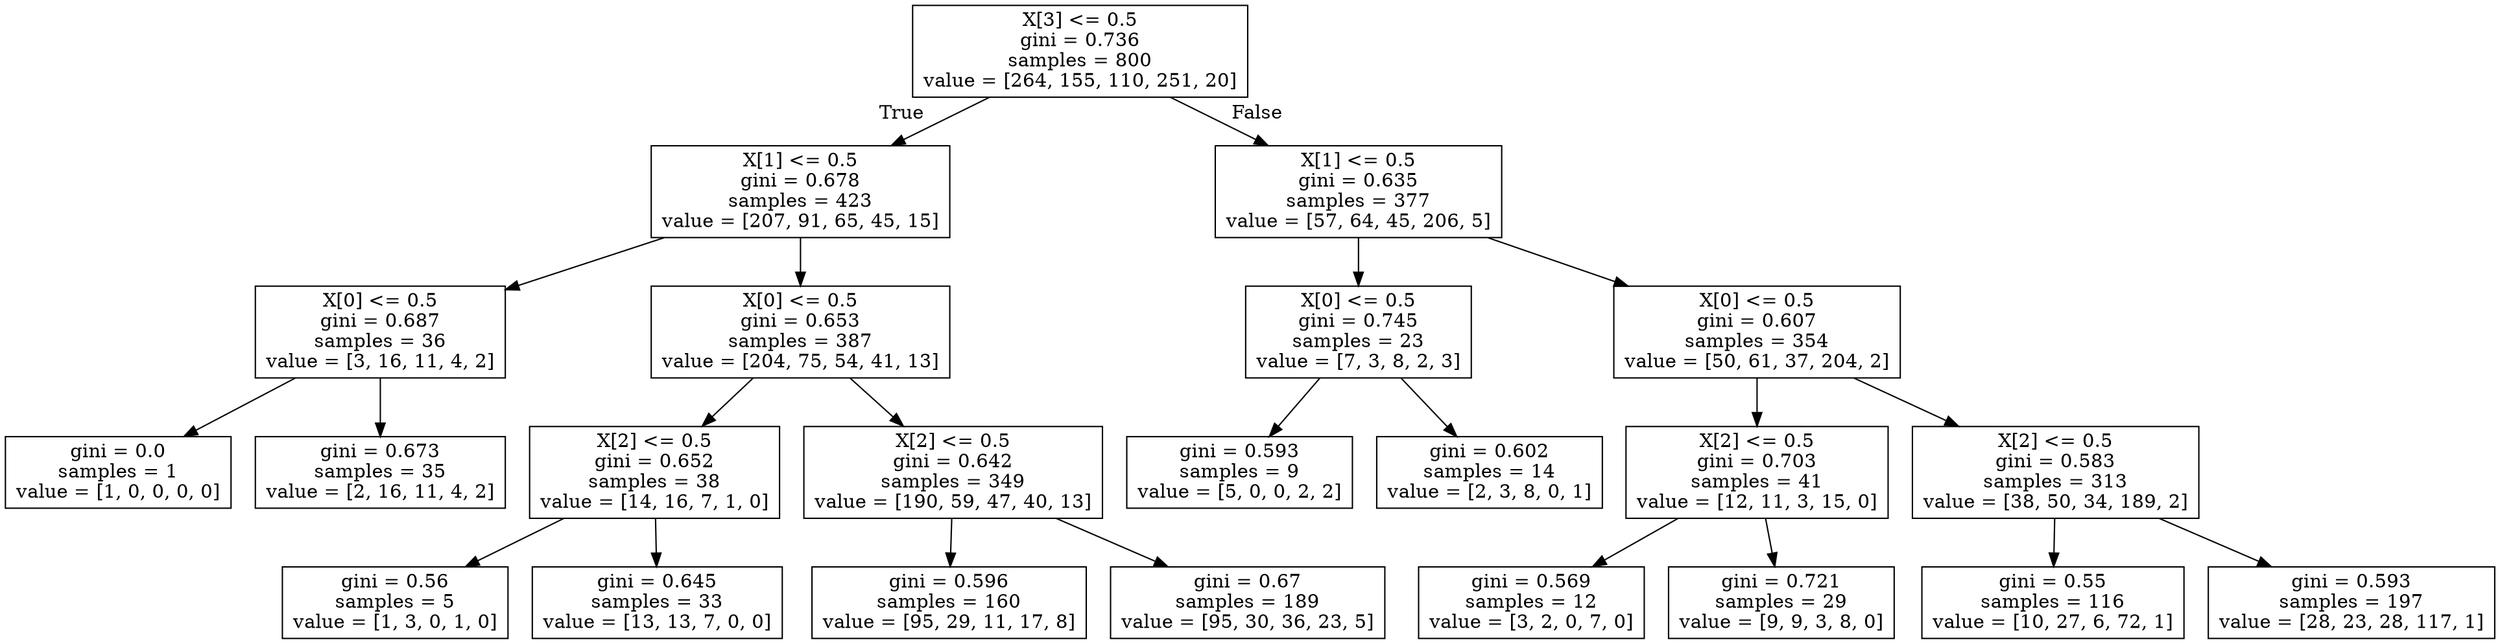 digraph Tree {
node [shape=box] ;
0 [label="X[3] <= 0.5\ngini = 0.736\nsamples = 800\nvalue = [264, 155, 110, 251, 20]"] ;
1 [label="X[1] <= 0.5\ngini = 0.678\nsamples = 423\nvalue = [207, 91, 65, 45, 15]"] ;
0 -> 1 [labeldistance=2.5, labelangle=45, headlabel="True"] ;
2 [label="X[0] <= 0.5\ngini = 0.687\nsamples = 36\nvalue = [3, 16, 11, 4, 2]"] ;
1 -> 2 ;
3 [label="gini = 0.0\nsamples = 1\nvalue = [1, 0, 0, 0, 0]"] ;
2 -> 3 ;
4 [label="gini = 0.673\nsamples = 35\nvalue = [2, 16, 11, 4, 2]"] ;
2 -> 4 ;
5 [label="X[0] <= 0.5\ngini = 0.653\nsamples = 387\nvalue = [204, 75, 54, 41, 13]"] ;
1 -> 5 ;
6 [label="X[2] <= 0.5\ngini = 0.652\nsamples = 38\nvalue = [14, 16, 7, 1, 0]"] ;
5 -> 6 ;
7 [label="gini = 0.56\nsamples = 5\nvalue = [1, 3, 0, 1, 0]"] ;
6 -> 7 ;
8 [label="gini = 0.645\nsamples = 33\nvalue = [13, 13, 7, 0, 0]"] ;
6 -> 8 ;
9 [label="X[2] <= 0.5\ngini = 0.642\nsamples = 349\nvalue = [190, 59, 47, 40, 13]"] ;
5 -> 9 ;
10 [label="gini = 0.596\nsamples = 160\nvalue = [95, 29, 11, 17, 8]"] ;
9 -> 10 ;
11 [label="gini = 0.67\nsamples = 189\nvalue = [95, 30, 36, 23, 5]"] ;
9 -> 11 ;
12 [label="X[1] <= 0.5\ngini = 0.635\nsamples = 377\nvalue = [57, 64, 45, 206, 5]"] ;
0 -> 12 [labeldistance=2.5, labelangle=-45, headlabel="False"] ;
13 [label="X[0] <= 0.5\ngini = 0.745\nsamples = 23\nvalue = [7, 3, 8, 2, 3]"] ;
12 -> 13 ;
14 [label="gini = 0.593\nsamples = 9\nvalue = [5, 0, 0, 2, 2]"] ;
13 -> 14 ;
15 [label="gini = 0.602\nsamples = 14\nvalue = [2, 3, 8, 0, 1]"] ;
13 -> 15 ;
16 [label="X[0] <= 0.5\ngini = 0.607\nsamples = 354\nvalue = [50, 61, 37, 204, 2]"] ;
12 -> 16 ;
17 [label="X[2] <= 0.5\ngini = 0.703\nsamples = 41\nvalue = [12, 11, 3, 15, 0]"] ;
16 -> 17 ;
18 [label="gini = 0.569\nsamples = 12\nvalue = [3, 2, 0, 7, 0]"] ;
17 -> 18 ;
19 [label="gini = 0.721\nsamples = 29\nvalue = [9, 9, 3, 8, 0]"] ;
17 -> 19 ;
20 [label="X[2] <= 0.5\ngini = 0.583\nsamples = 313\nvalue = [38, 50, 34, 189, 2]"] ;
16 -> 20 ;
21 [label="gini = 0.55\nsamples = 116\nvalue = [10, 27, 6, 72, 1]"] ;
20 -> 21 ;
22 [label="gini = 0.593\nsamples = 197\nvalue = [28, 23, 28, 117, 1]"] ;
20 -> 22 ;
}